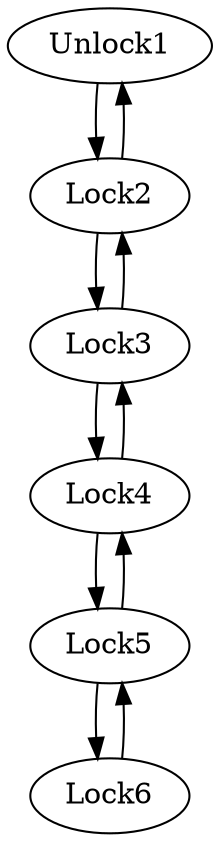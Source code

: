 digraph niveles{Unlock1 -> Lock2;
Lock2 -> Unlock1;
Lock2 -> Lock3;
Lock3 -> Lock2;
Lock3 -> Lock4;
Lock4 -> Lock3;
Lock4 -> Lock5;
Lock5 -> Lock4;
Lock5 -> Lock6;
Lock6 -> Lock5;
}